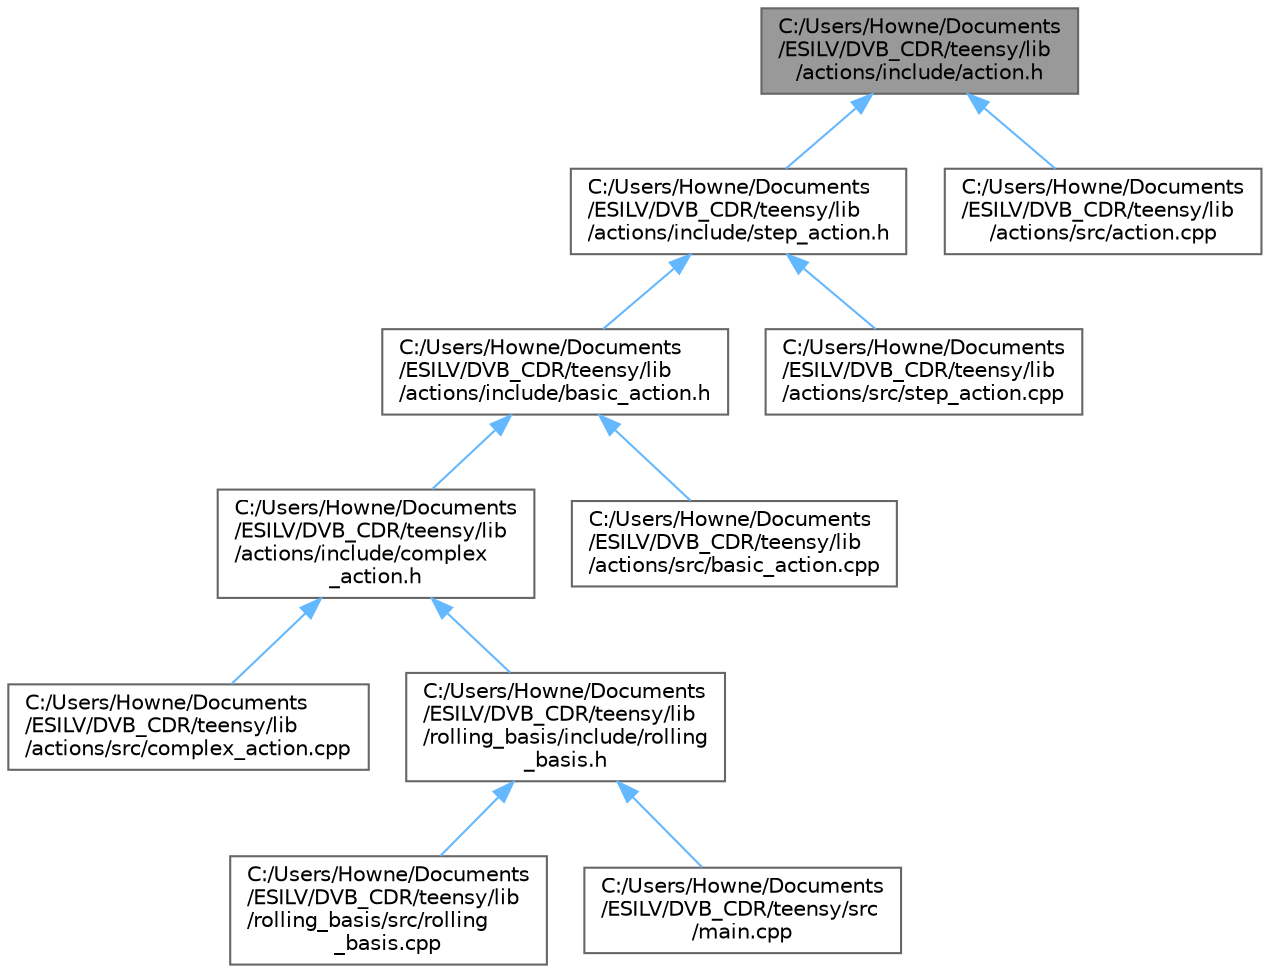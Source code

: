 digraph "C:/Users/Howne/Documents/ESILV/DVB_CDR/teensy/lib/actions/include/action.h"
{
 // LATEX_PDF_SIZE
  bgcolor="transparent";
  edge [fontname=Helvetica,fontsize=10,labelfontname=Helvetica,labelfontsize=10];
  node [fontname=Helvetica,fontsize=10,shape=box,height=0.2,width=0.4];
  Node1 [id="Node000001",label="C:/Users/Howne/Documents\l/ESILV/DVB_CDR/teensy/lib\l/actions/include/action.h",height=0.2,width=0.4,color="gray40", fillcolor="grey60", style="filled", fontcolor="black",tooltip=" "];
  Node1 -> Node2 [id="edge11_Node000001_Node000002",dir="back",color="steelblue1",style="solid",tooltip=" "];
  Node2 [id="Node000002",label="C:/Users/Howne/Documents\l/ESILV/DVB_CDR/teensy/lib\l/actions/include/step_action.h",height=0.2,width=0.4,color="grey40", fillcolor="white", style="filled",URL="$step__action_8h.html",tooltip=" "];
  Node2 -> Node3 [id="edge12_Node000002_Node000003",dir="back",color="steelblue1",style="solid",tooltip=" "];
  Node3 [id="Node000003",label="C:/Users/Howne/Documents\l/ESILV/DVB_CDR/teensy/lib\l/actions/include/basic_action.h",height=0.2,width=0.4,color="grey40", fillcolor="white", style="filled",URL="$basic__action_8h.html",tooltip=" "];
  Node3 -> Node4 [id="edge13_Node000003_Node000004",dir="back",color="steelblue1",style="solid",tooltip=" "];
  Node4 [id="Node000004",label="C:/Users/Howne/Documents\l/ESILV/DVB_CDR/teensy/lib\l/actions/include/complex\l_action.h",height=0.2,width=0.4,color="grey40", fillcolor="white", style="filled",URL="$complex__action_8h.html",tooltip=" "];
  Node4 -> Node5 [id="edge14_Node000004_Node000005",dir="back",color="steelblue1",style="solid",tooltip=" "];
  Node5 [id="Node000005",label="C:/Users/Howne/Documents\l/ESILV/DVB_CDR/teensy/lib\l/actions/src/complex_action.cpp",height=0.2,width=0.4,color="grey40", fillcolor="white", style="filled",URL="$complex__action_8cpp.html",tooltip=" "];
  Node4 -> Node6 [id="edge15_Node000004_Node000006",dir="back",color="steelblue1",style="solid",tooltip=" "];
  Node6 [id="Node000006",label="C:/Users/Howne/Documents\l/ESILV/DVB_CDR/teensy/lib\l/rolling_basis/include/rolling\l_basis.h",height=0.2,width=0.4,color="grey40", fillcolor="white", style="filled",URL="$rolling__basis_8h.html",tooltip=" "];
  Node6 -> Node7 [id="edge16_Node000006_Node000007",dir="back",color="steelblue1",style="solid",tooltip=" "];
  Node7 [id="Node000007",label="C:/Users/Howne/Documents\l/ESILV/DVB_CDR/teensy/lib\l/rolling_basis/src/rolling\l_basis.cpp",height=0.2,width=0.4,color="grey40", fillcolor="white", style="filled",URL="$rolling__basis_8cpp.html",tooltip=" "];
  Node6 -> Node8 [id="edge17_Node000006_Node000008",dir="back",color="steelblue1",style="solid",tooltip=" "];
  Node8 [id="Node000008",label="C:/Users/Howne/Documents\l/ESILV/DVB_CDR/teensy/src\l/main.cpp",height=0.2,width=0.4,color="grey40", fillcolor="white", style="filled",URL="$main_8cpp.html",tooltip=" "];
  Node3 -> Node9 [id="edge18_Node000003_Node000009",dir="back",color="steelblue1",style="solid",tooltip=" "];
  Node9 [id="Node000009",label="C:/Users/Howne/Documents\l/ESILV/DVB_CDR/teensy/lib\l/actions/src/basic_action.cpp",height=0.2,width=0.4,color="grey40", fillcolor="white", style="filled",URL="$basic__action_8cpp.html",tooltip=" "];
  Node2 -> Node10 [id="edge19_Node000002_Node000010",dir="back",color="steelblue1",style="solid",tooltip=" "];
  Node10 [id="Node000010",label="C:/Users/Howne/Documents\l/ESILV/DVB_CDR/teensy/lib\l/actions/src/step_action.cpp",height=0.2,width=0.4,color="grey40", fillcolor="white", style="filled",URL="$step__action_8cpp.html",tooltip=" "];
  Node1 -> Node11 [id="edge20_Node000001_Node000011",dir="back",color="steelblue1",style="solid",tooltip=" "];
  Node11 [id="Node000011",label="C:/Users/Howne/Documents\l/ESILV/DVB_CDR/teensy/lib\l/actions/src/action.cpp",height=0.2,width=0.4,color="grey40", fillcolor="white", style="filled",URL="$action_8cpp.html",tooltip=" "];
}
